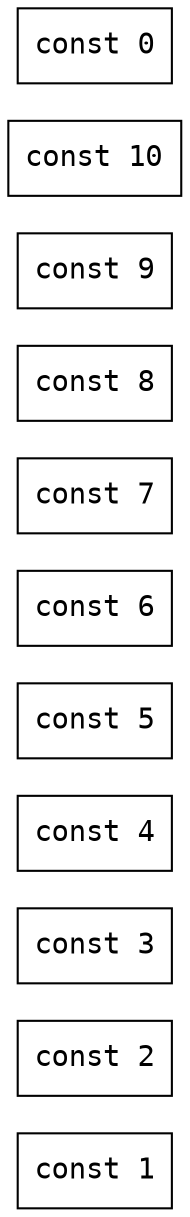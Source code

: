 digraph DF {
  rankdir=LR;
  node [shape=box,fontname="monospace"];
  0 [label="const 1"];
  1 [label="const 2"];
  2 [label="const 3"];
  3 [label="const 4"];
  4 [label="const 5"];
  5 [label="const 6"];
  6 [label="const 7"];
  7 [label="const 8"];
  8 [label="const 9"];
  9 [label="const 10"];
  10 [label="const 0"];
}
